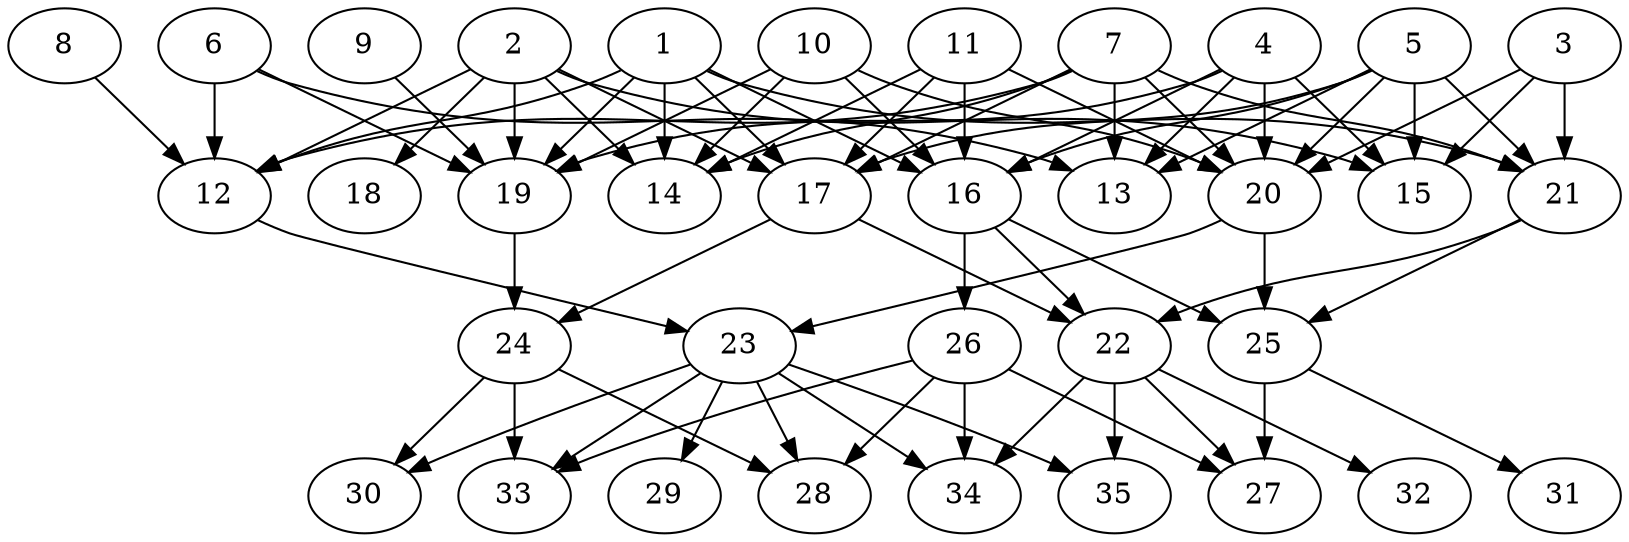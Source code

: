 // DAG (tier=2-normal, mode=compute, n=35, ccr=0.389, fat=0.670, density=0.515, regular=0.465, jump=0.195, mindata=524288, maxdata=8388608)
// DAG automatically generated by daggen at Sun Aug 24 16:33:33 2025
// /home/ermia/Project/Environments/daggen/bin/daggen --dot --ccr 0.389 --fat 0.670 --regular 0.465 --density 0.515 --jump 0.195 --mindata 524288 --maxdata 8388608 -n 35 
digraph G {
  1 [size="195829814161114660864", alpha="0.10", expect_size="97914907080557330432"]
  1 -> 12 [size ="269779654934528"]
  1 -> 14 [size ="269779654934528"]
  1 -> 16 [size ="269779654934528"]
  1 -> 17 [size ="269779654934528"]
  1 -> 19 [size ="269779654934528"]
  1 -> 21 [size ="269779654934528"]
  2 [size="364164717480339328", alpha="0.18", expect_size="182082358740169664"]
  2 -> 12 [size ="454160612851712"]
  2 -> 14 [size ="454160612851712"]
  2 -> 15 [size ="454160612851712"]
  2 -> 17 [size ="454160612851712"]
  2 -> 18 [size ="454160612851712"]
  2 -> 19 [size ="454160612851712"]
  3 [size="1194951330799661312", alpha="0.09", expect_size="597475665399830656"]
  3 -> 15 [size ="453296896606208"]
  3 -> 20 [size ="453296896606208"]
  3 -> 21 [size ="453296896606208"]
  4 [size="9722270509043066", alpha="0.01", expect_size="4861135254521533"]
  4 -> 13 [size ="183495171244032"]
  4 -> 15 [size ="183495171244032"]
  4 -> 16 [size ="183495171244032"]
  4 -> 19 [size ="183495171244032"]
  4 -> 20 [size ="183495171244032"]
  5 [size="17533203422822531072", alpha="0.18", expect_size="8766601711411265536"]
  5 -> 13 [size ="53992176484352"]
  5 -> 15 [size ="53992176484352"]
  5 -> 16 [size ="53992176484352"]
  5 -> 17 [size ="53992176484352"]
  5 -> 20 [size ="53992176484352"]
  5 -> 21 [size ="53992176484352"]
  6 [size="409010228712938930176", alpha="0.18", expect_size="204505114356469465088"]
  6 -> 12 [size ="440804581572608"]
  6 -> 13 [size ="440804581572608"]
  6 -> 19 [size ="440804581572608"]
  7 [size="530603731601833590784", alpha="0.12", expect_size="265301865800916795392"]
  7 -> 12 [size ="524328567308288"]
  7 -> 13 [size ="524328567308288"]
  7 -> 14 [size ="524328567308288"]
  7 -> 17 [size ="524328567308288"]
  7 -> 20 [size ="524328567308288"]
  7 -> 21 [size ="524328567308288"]
  8 [size="351049552840471085056", alpha="0.10", expect_size="175524776420235542528"]
  8 -> 12 [size ="398109251207168"]
  9 [size="9662961086166658", alpha="0.11", expect_size="4831480543083329"]
  9 -> 19 [size ="263818903027712"]
  10 [size="428587341560588736", alpha="0.11", expect_size="214293670780294368"]
  10 -> 14 [size ="277059020521472"]
  10 -> 16 [size ="277059020521472"]
  10 -> 19 [size ="277059020521472"]
  10 -> 20 [size ="277059020521472"]
  11 [size="4234779364364252", alpha="0.18", expect_size="2117389682182126"]
  11 -> 14 [size ="89534037491712"]
  11 -> 16 [size ="89534037491712"]
  11 -> 17 [size ="89534037491712"]
  11 -> 20 [size ="89534037491712"]
  12 [size="90843410549702656000", alpha="0.15", expect_size="45421705274851328000"]
  12 -> 23 [size ="161666092236800"]
  13 [size="3212991711564300", alpha="0.08", expect_size="1606495855782150"]
  14 [size="19013280449665136", alpha="0.00", expect_size="9506640224832568"]
  15 [size="742424724457228", alpha="0.01", expect_size="371212362228614"]
  16 [size="271651964483328", alpha="0.16", expect_size="135825982241664"]
  16 -> 22 [size ="18176301596672"]
  16 -> 25 [size ="18176301596672"]
  16 -> 26 [size ="18176301596672"]
  17 [size="168138111614713856000", alpha="0.06", expect_size="84069055807356928000"]
  17 -> 22 [size ="243706678476800"]
  17 -> 24 [size ="243706678476800"]
  18 [size="288121777466255", alpha="0.08", expect_size="144060888733127"]
  19 [size="386541601215367616", alpha="0.20", expect_size="193270800607683808"]
  19 -> 24 [size ="145379349757952"]
  20 [size="93412526832520003584", alpha="0.01", expect_size="46706263416260001792"]
  20 -> 23 [size ="164699924594688"]
  20 -> 25 [size ="164699924594688"]
  21 [size="56396913439670272000", alpha="0.10", expect_size="28198456719835136000"]
  21 -> 22 [size ="117650436915200"]
  21 -> 25 [size ="117650436915200"]
  22 [size="4045470306753072", alpha="0.12", expect_size="2022735153376536"]
  22 -> 27 [size ="85309802938368"]
  22 -> 32 [size ="85309802938368"]
  22 -> 34 [size ="85309802938368"]
  22 -> 35 [size ="85309802938368"]
  23 [size="298478456868331904", alpha="0.20", expect_size="149239228434165952"]
  23 -> 28 [size ="429206559260672"]
  23 -> 29 [size ="429206559260672"]
  23 -> 30 [size ="429206559260672"]
  23 -> 33 [size ="429206559260672"]
  23 -> 34 [size ="429206559260672"]
  23 -> 35 [size ="429206559260672"]
  24 [size="41711913368077744", alpha="0.18", expect_size="20855956684038872"]
  24 -> 28 [size ="50681989824512"]
  24 -> 30 [size ="50681989824512"]
  24 -> 33 [size ="50681989824512"]
  25 [size="5158268651535553", alpha="0.16", expect_size="2579134325767776"]
  25 -> 27 [size ="347365756108800"]
  25 -> 31 [size ="347365756108800"]
  26 [size="278914506513371680", alpha="0.07", expect_size="139457253256685840"]
  26 -> 27 [size ="458491525332992"]
  26 -> 28 [size ="458491525332992"]
  26 -> 33 [size ="458491525332992"]
  26 -> 34 [size ="458491525332992"]
  27 [size="168295845374770", alpha="0.11", expect_size="84147922687385"]
  28 [size="252819609223168000000", alpha="0.03", expect_size="126409804611584000000"]
  29 [size="60644521486427272", alpha="0.17", expect_size="30322260743213636"]
  30 [size="223113098651980791808", alpha="0.11", expect_size="111556549325990395904"]
  31 [size="736796396615560", alpha="0.11", expect_size="368398198307780"]
  32 [size="1698430450113000", alpha="0.01", expect_size="849215225056500"]
  33 [size="258271851486179552", alpha="0.07", expect_size="129135925743089776"]
  34 [size="232624714702582185984", alpha="0.15", expect_size="116312357351291092992"]
  35 [size="119664799808949520", alpha="0.07", expect_size="59832399904474760"]
}